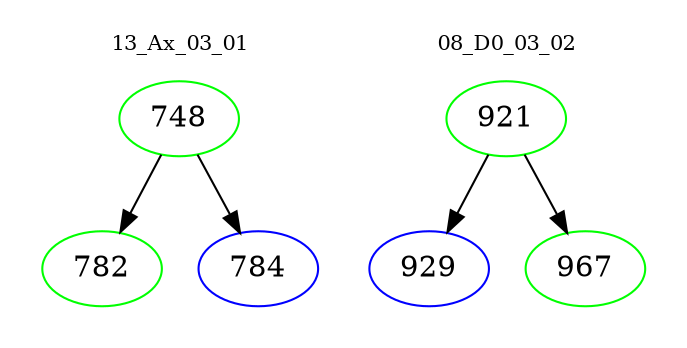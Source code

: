 digraph{
subgraph cluster_0 {
color = white
label = "13_Ax_03_01";
fontsize=10;
T0_748 [label="748", color="green"]
T0_748 -> T0_782 [color="black"]
T0_782 [label="782", color="green"]
T0_748 -> T0_784 [color="black"]
T0_784 [label="784", color="blue"]
}
subgraph cluster_1 {
color = white
label = "08_D0_03_02";
fontsize=10;
T1_921 [label="921", color="green"]
T1_921 -> T1_929 [color="black"]
T1_929 [label="929", color="blue"]
T1_921 -> T1_967 [color="black"]
T1_967 [label="967", color="green"]
}
}
